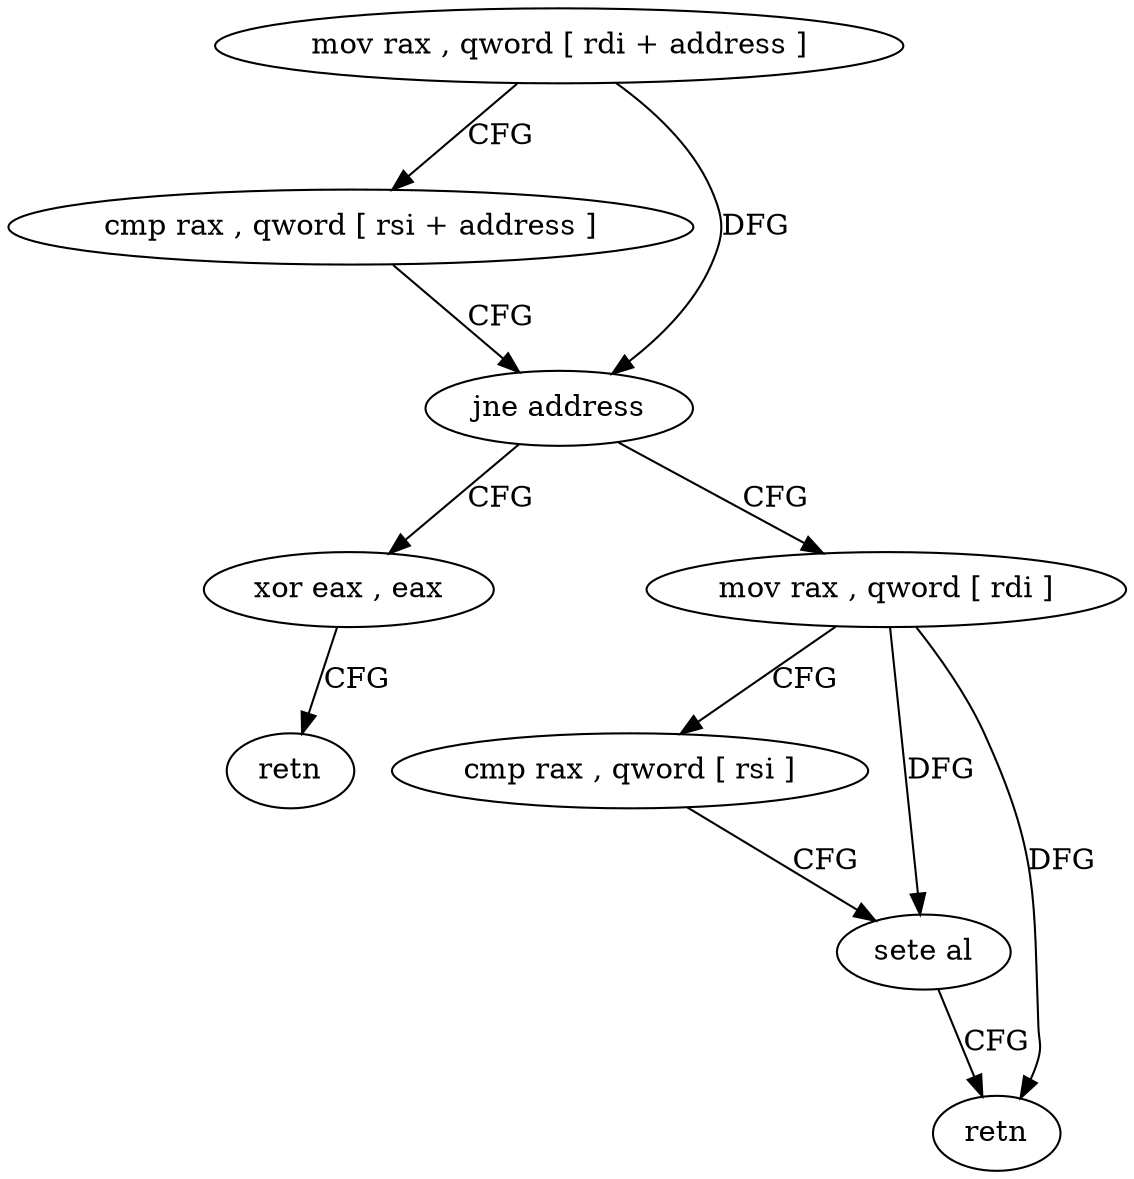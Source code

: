 digraph "func" {
"4215296" [label = "mov rax , qword [ rdi + address ]" ]
"4215300" [label = "cmp rax , qword [ rsi + address ]" ]
"4215304" [label = "jne address" ]
"4215316" [label = "xor eax , eax" ]
"4215306" [label = "mov rax , qword [ rdi ]" ]
"4215318" [label = "retn" ]
"4215309" [label = "cmp rax , qword [ rsi ]" ]
"4215312" [label = "sete al" ]
"4215315" [label = "retn" ]
"4215296" -> "4215300" [ label = "CFG" ]
"4215296" -> "4215304" [ label = "DFG" ]
"4215300" -> "4215304" [ label = "CFG" ]
"4215304" -> "4215316" [ label = "CFG" ]
"4215304" -> "4215306" [ label = "CFG" ]
"4215316" -> "4215318" [ label = "CFG" ]
"4215306" -> "4215309" [ label = "CFG" ]
"4215306" -> "4215312" [ label = "DFG" ]
"4215306" -> "4215315" [ label = "DFG" ]
"4215309" -> "4215312" [ label = "CFG" ]
"4215312" -> "4215315" [ label = "CFG" ]
}
